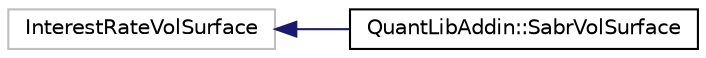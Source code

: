 digraph "Graphical Class Hierarchy"
{
  edge [fontname="Helvetica",fontsize="10",labelfontname="Helvetica",labelfontsize="10"];
  node [fontname="Helvetica",fontsize="10",shape=record];
  rankdir="LR";
  Node226 [label="InterestRateVolSurface",height=0.2,width=0.4,color="grey75", fillcolor="white", style="filled"];
  Node226 -> Node0 [dir="back",color="midnightblue",fontsize="10",style="solid",fontname="Helvetica"];
  Node0 [label="QuantLibAddin::SabrVolSurface",height=0.2,width=0.4,color="black", fillcolor="white", style="filled",URL="$class_quant_lib_addin_1_1_sabr_vol_surface.html"];
}
